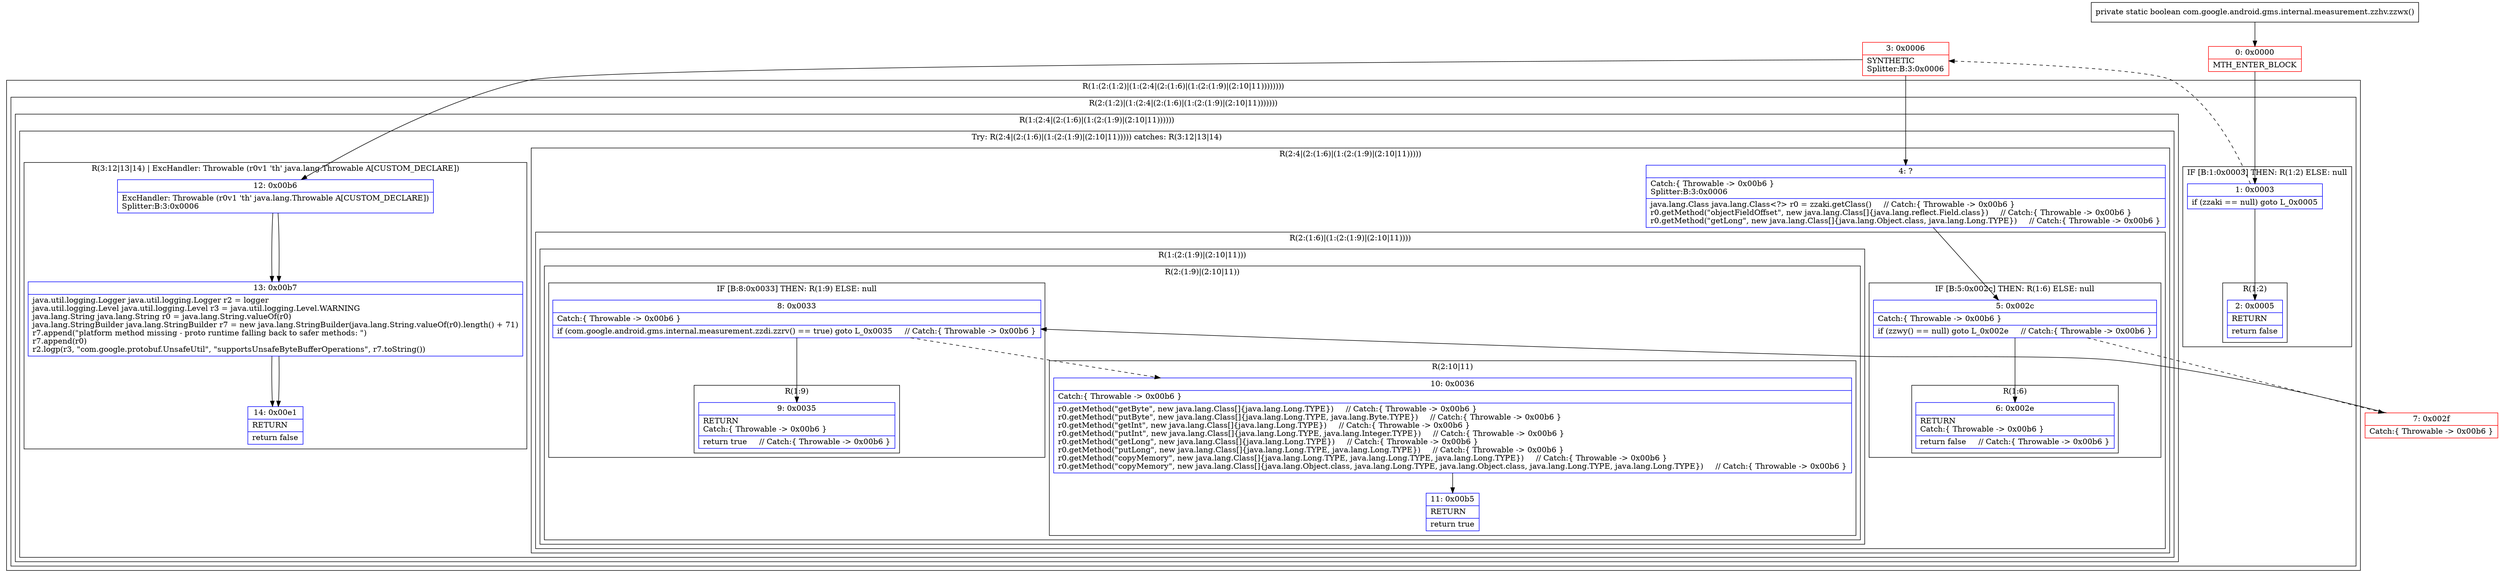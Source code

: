 digraph "CFG forcom.google.android.gms.internal.measurement.zzhv.zzwx()Z" {
subgraph cluster_Region_1880286821 {
label = "R(1:(2:(1:2)|(1:(2:4|(2:(1:6)|(1:(2:(1:9)|(2:10|11))))))))";
node [shape=record,color=blue];
subgraph cluster_Region_1115010200 {
label = "R(2:(1:2)|(1:(2:4|(2:(1:6)|(1:(2:(1:9)|(2:10|11)))))))";
node [shape=record,color=blue];
subgraph cluster_IfRegion_1700703469 {
label = "IF [B:1:0x0003] THEN: R(1:2) ELSE: null";
node [shape=record,color=blue];
Node_1 [shape=record,label="{1\:\ 0x0003|if (zzaki == null) goto L_0x0005\l}"];
subgraph cluster_Region_254155650 {
label = "R(1:2)";
node [shape=record,color=blue];
Node_2 [shape=record,label="{2\:\ 0x0005|RETURN\l|return false\l}"];
}
}
subgraph cluster_Region_1759569357 {
label = "R(1:(2:4|(2:(1:6)|(1:(2:(1:9)|(2:10|11))))))";
node [shape=record,color=blue];
subgraph cluster_TryCatchRegion_123620669 {
label = "Try: R(2:4|(2:(1:6)|(1:(2:(1:9)|(2:10|11))))) catches: R(3:12|13|14)";
node [shape=record,color=blue];
subgraph cluster_Region_1131153539 {
label = "R(2:4|(2:(1:6)|(1:(2:(1:9)|(2:10|11)))))";
node [shape=record,color=blue];
Node_4 [shape=record,label="{4\:\ ?|Catch:\{ Throwable \-\> 0x00b6 \}\lSplitter:B:3:0x0006\l|java.lang.Class java.lang.Class\<?\> r0 = zzaki.getClass()     \/\/ Catch:\{ Throwable \-\> 0x00b6 \}\lr0.getMethod(\"objectFieldOffset\", new java.lang.Class[]\{java.lang.reflect.Field.class\})     \/\/ Catch:\{ Throwable \-\> 0x00b6 \}\lr0.getMethod(\"getLong\", new java.lang.Class[]\{java.lang.Object.class, java.lang.Long.TYPE\})     \/\/ Catch:\{ Throwable \-\> 0x00b6 \}\l}"];
subgraph cluster_Region_402108671 {
label = "R(2:(1:6)|(1:(2:(1:9)|(2:10|11))))";
node [shape=record,color=blue];
subgraph cluster_IfRegion_682775432 {
label = "IF [B:5:0x002c] THEN: R(1:6) ELSE: null";
node [shape=record,color=blue];
Node_5 [shape=record,label="{5\:\ 0x002c|Catch:\{ Throwable \-\> 0x00b6 \}\l|if (zzwy() == null) goto L_0x002e     \/\/ Catch:\{ Throwable \-\> 0x00b6 \}\l}"];
subgraph cluster_Region_1192433118 {
label = "R(1:6)";
node [shape=record,color=blue];
Node_6 [shape=record,label="{6\:\ 0x002e|RETURN\lCatch:\{ Throwable \-\> 0x00b6 \}\l|return false     \/\/ Catch:\{ Throwable \-\> 0x00b6 \}\l}"];
}
}
subgraph cluster_Region_852594596 {
label = "R(1:(2:(1:9)|(2:10|11)))";
node [shape=record,color=blue];
subgraph cluster_Region_411803977 {
label = "R(2:(1:9)|(2:10|11))";
node [shape=record,color=blue];
subgraph cluster_IfRegion_572493763 {
label = "IF [B:8:0x0033] THEN: R(1:9) ELSE: null";
node [shape=record,color=blue];
Node_8 [shape=record,label="{8\:\ 0x0033|Catch:\{ Throwable \-\> 0x00b6 \}\l|if (com.google.android.gms.internal.measurement.zzdi.zzrv() == true) goto L_0x0035     \/\/ Catch:\{ Throwable \-\> 0x00b6 \}\l}"];
subgraph cluster_Region_2105398203 {
label = "R(1:9)";
node [shape=record,color=blue];
Node_9 [shape=record,label="{9\:\ 0x0035|RETURN\lCatch:\{ Throwable \-\> 0x00b6 \}\l|return true     \/\/ Catch:\{ Throwable \-\> 0x00b6 \}\l}"];
}
}
subgraph cluster_Region_10560696 {
label = "R(2:10|11)";
node [shape=record,color=blue];
Node_10 [shape=record,label="{10\:\ 0x0036|Catch:\{ Throwable \-\> 0x00b6 \}\l|r0.getMethod(\"getByte\", new java.lang.Class[]\{java.lang.Long.TYPE\})     \/\/ Catch:\{ Throwable \-\> 0x00b6 \}\lr0.getMethod(\"putByte\", new java.lang.Class[]\{java.lang.Long.TYPE, java.lang.Byte.TYPE\})     \/\/ Catch:\{ Throwable \-\> 0x00b6 \}\lr0.getMethod(\"getInt\", new java.lang.Class[]\{java.lang.Long.TYPE\})     \/\/ Catch:\{ Throwable \-\> 0x00b6 \}\lr0.getMethod(\"putInt\", new java.lang.Class[]\{java.lang.Long.TYPE, java.lang.Integer.TYPE\})     \/\/ Catch:\{ Throwable \-\> 0x00b6 \}\lr0.getMethod(\"getLong\", new java.lang.Class[]\{java.lang.Long.TYPE\})     \/\/ Catch:\{ Throwable \-\> 0x00b6 \}\lr0.getMethod(\"putLong\", new java.lang.Class[]\{java.lang.Long.TYPE, java.lang.Long.TYPE\})     \/\/ Catch:\{ Throwable \-\> 0x00b6 \}\lr0.getMethod(\"copyMemory\", new java.lang.Class[]\{java.lang.Long.TYPE, java.lang.Long.TYPE, java.lang.Long.TYPE\})     \/\/ Catch:\{ Throwable \-\> 0x00b6 \}\lr0.getMethod(\"copyMemory\", new java.lang.Class[]\{java.lang.Object.class, java.lang.Long.TYPE, java.lang.Object.class, java.lang.Long.TYPE, java.lang.Long.TYPE\})     \/\/ Catch:\{ Throwable \-\> 0x00b6 \}\l}"];
Node_11 [shape=record,label="{11\:\ 0x00b5|RETURN\l|return true\l}"];
}
}
}
}
}
subgraph cluster_Region_564762988 {
label = "R(3:12|13|14) | ExcHandler: Throwable (r0v1 'th' java.lang.Throwable A[CUSTOM_DECLARE])\l";
node [shape=record,color=blue];
Node_12 [shape=record,label="{12\:\ 0x00b6|ExcHandler: Throwable (r0v1 'th' java.lang.Throwable A[CUSTOM_DECLARE])\lSplitter:B:3:0x0006\l}"];
Node_13 [shape=record,label="{13\:\ 0x00b7|java.util.logging.Logger java.util.logging.Logger r2 = logger\ljava.util.logging.Level java.util.logging.Level r3 = java.util.logging.Level.WARNING\ljava.lang.String java.lang.String r0 = java.lang.String.valueOf(r0)\ljava.lang.StringBuilder java.lang.StringBuilder r7 = new java.lang.StringBuilder(java.lang.String.valueOf(r0).length() + 71)\lr7.append(\"platform method missing \- proto runtime falling back to safer methods: \")\lr7.append(r0)\lr2.logp(r3, \"com.google.protobuf.UnsafeUtil\", \"supportsUnsafeByteBufferOperations\", r7.toString())\l}"];
Node_14 [shape=record,label="{14\:\ 0x00e1|RETURN\l|return false\l}"];
}
}
}
}
}
subgraph cluster_Region_564762988 {
label = "R(3:12|13|14) | ExcHandler: Throwable (r0v1 'th' java.lang.Throwable A[CUSTOM_DECLARE])\l";
node [shape=record,color=blue];
Node_12 [shape=record,label="{12\:\ 0x00b6|ExcHandler: Throwable (r0v1 'th' java.lang.Throwable A[CUSTOM_DECLARE])\lSplitter:B:3:0x0006\l}"];
Node_13 [shape=record,label="{13\:\ 0x00b7|java.util.logging.Logger java.util.logging.Logger r2 = logger\ljava.util.logging.Level java.util.logging.Level r3 = java.util.logging.Level.WARNING\ljava.lang.String java.lang.String r0 = java.lang.String.valueOf(r0)\ljava.lang.StringBuilder java.lang.StringBuilder r7 = new java.lang.StringBuilder(java.lang.String.valueOf(r0).length() + 71)\lr7.append(\"platform method missing \- proto runtime falling back to safer methods: \")\lr7.append(r0)\lr2.logp(r3, \"com.google.protobuf.UnsafeUtil\", \"supportsUnsafeByteBufferOperations\", r7.toString())\l}"];
Node_14 [shape=record,label="{14\:\ 0x00e1|RETURN\l|return false\l}"];
}
Node_0 [shape=record,color=red,label="{0\:\ 0x0000|MTH_ENTER_BLOCK\l}"];
Node_3 [shape=record,color=red,label="{3\:\ 0x0006|SYNTHETIC\lSplitter:B:3:0x0006\l}"];
Node_7 [shape=record,color=red,label="{7\:\ 0x002f|Catch:\{ Throwable \-\> 0x00b6 \}\l}"];
MethodNode[shape=record,label="{private static boolean com.google.android.gms.internal.measurement.zzhv.zzwx() }"];
MethodNode -> Node_0;
Node_1 -> Node_2;
Node_1 -> Node_3[style=dashed];
Node_4 -> Node_5;
Node_5 -> Node_6;
Node_5 -> Node_7[style=dashed];
Node_8 -> Node_9;
Node_8 -> Node_10[style=dashed];
Node_10 -> Node_11;
Node_12 -> Node_13;
Node_13 -> Node_14;
Node_12 -> Node_13;
Node_13 -> Node_14;
Node_0 -> Node_1;
Node_3 -> Node_4;
Node_3 -> Node_12;
Node_7 -> Node_8;
}

